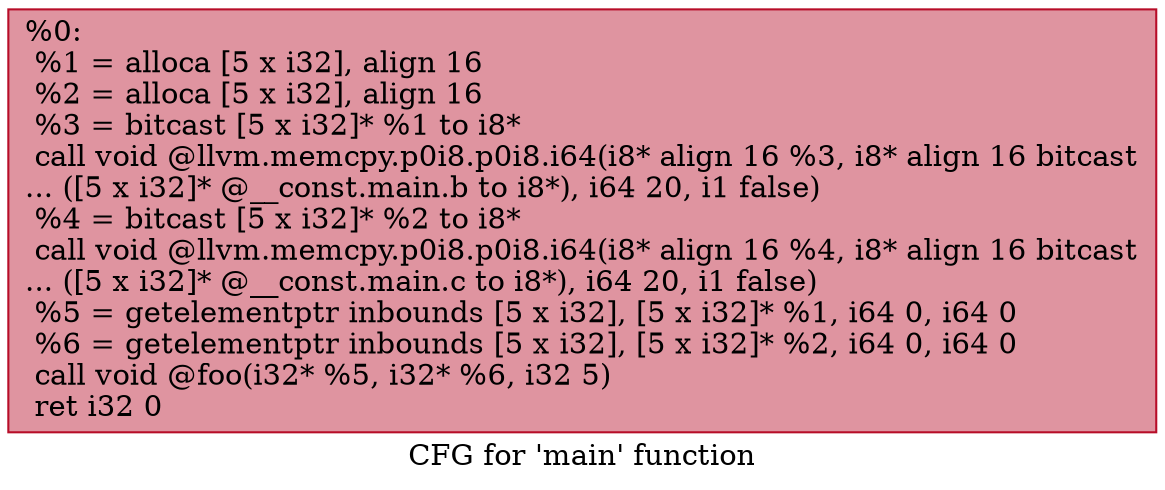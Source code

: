 digraph "CFG for 'main' function" {
	label="CFG for 'main' function";

	Node0x127b520 [shape=record,color="#b70d28ff", style=filled, fillcolor="#b70d2870",label="{%0:\l  %1 = alloca [5 x i32], align 16\l  %2 = alloca [5 x i32], align 16\l  %3 = bitcast [5 x i32]* %1 to i8*\l  call void @llvm.memcpy.p0i8.p0i8.i64(i8* align 16 %3, i8* align 16 bitcast\l... ([5 x i32]* @__const.main.b to i8*), i64 20, i1 false)\l  %4 = bitcast [5 x i32]* %2 to i8*\l  call void @llvm.memcpy.p0i8.p0i8.i64(i8* align 16 %4, i8* align 16 bitcast\l... ([5 x i32]* @__const.main.c to i8*), i64 20, i1 false)\l  %5 = getelementptr inbounds [5 x i32], [5 x i32]* %1, i64 0, i64 0\l  %6 = getelementptr inbounds [5 x i32], [5 x i32]* %2, i64 0, i64 0\l  call void @foo(i32* %5, i32* %6, i32 5)\l  ret i32 0\l}"];
}
